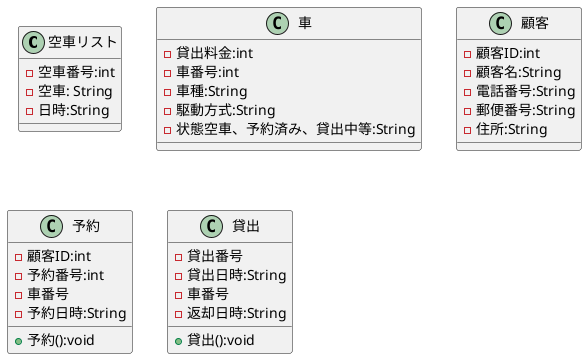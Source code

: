 @startuml 車両貸出システム
class 空車リスト {
- 空車番号:int
- 空車: String
- 日時:String
}
class 車 {
- 貸出料金:int
- 車番号:int
- 車種:String
- 駆動方式:String
- 状態空車、予約済み、貸出中等:String
}
class 顧客 {
- 顧客ID:int
- 顧客名:String
- 電話番号:String
- 郵便番号:String
- 住所:String
}
class 予約 {
- 顧客ID:int
- 予約番号:int
- 車番号
- 予約日時:String
+予約():void
}
class 貸出 {
-貸出番号
-貸出日時:String
-車番号
-返却日時:String
+ 貸出():void
}
@enduml